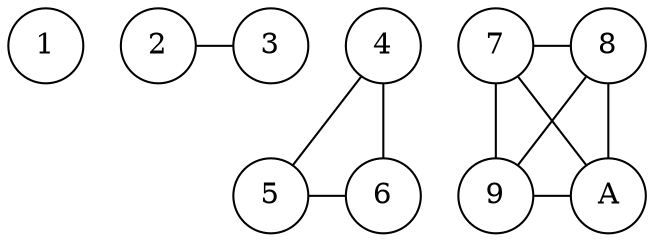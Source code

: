 graph clique {
    node [shape = circle];

    subgraph s1 {
	1;
    }

    subgraph s2 {
	2 -- 3 [constraint = false];
    }

    subgraph s3 {
	center = true;
	4 -- 5;
	4 -- 6;
	5 -- 6 [constraint = false];
    }

    subgraph s4 {
	7 -- 8 [constraint = false];
	9 -- A [constraint = false];
	7 -- 9;
	7 -- A;
	8 -- 9;
	8 -- A;
    }
}
